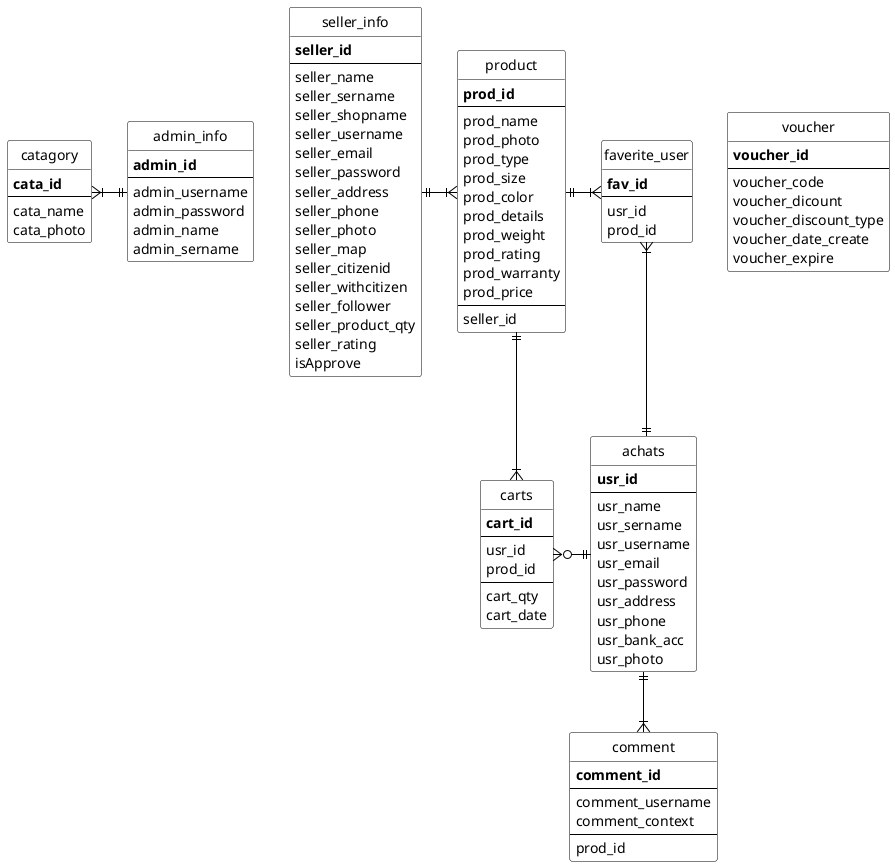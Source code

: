 @startuml name
  skinparam linetype ortho
  skinparam packageStyle rectangle
  skinparam shadowing false
  skinparam class {
    BackgroundColor White
    BorderColor Black
    ArrowColor Black
  }
  ' hide members
  hide circle

  entity achats {
    **usr_id**
    --
    usr_name
    usr_sername
    usr_username
    usr_email
    usr_password
    usr_address
    usr_phone
    usr_bank_acc
    usr_photo
  }

  entity admin_info {
    **admin_id**
    --
    admin_username
    admin_password
    admin_name
    admin_sername
  }

  entity seller_info {
    **seller_id**
    --
    seller_name
    seller_sername
    seller_shopname
    seller_username
    seller_email
    seller_password
    seller_address
    seller_phone
    seller_photo
    seller_map
    seller_citizenid
    seller_withcitizen
    seller_follower
    seller_product_qty
    seller_rating
    isApprove
  }

  entity carts {
    **cart_id**
    --
    usr_id
    prod_id
    --
    cart_qty
    cart_date
  }

  entity product {
    **prod_id**
    --
    prod_name
    prod_photo
    prod_type
    prod_size
    prod_color
    prod_details
    prod_weight
    prod_rating
    prod_warranty
    prod_price
    --
    seller_id
  }

  entity catagory {
    **cata_id**
    --
    cata_name
    cata_photo
  }

  entity faverite_user {
    **fav_id**
    --
    usr_id
    prod_id
  }

  entity comment {
    **comment_id**
    --
    comment_username
    comment_context
    --
    prod_id
  }

  entity voucher {
    **voucher_id**
    --
    voucher_code
    voucher_dicount
    voucher_discount_type
    voucher_date_create
    voucher_expire
  }

  achats ||-up-|{ faverite_user
  achats ||-down-|{ comment
  achats ||-left-o{ carts
  product ||-right-|{ faverite_user
  seller_info ||-right-|{ product
  product ||-right-|{ carts
  admin_info ||-left-|{ catagory

@enduml